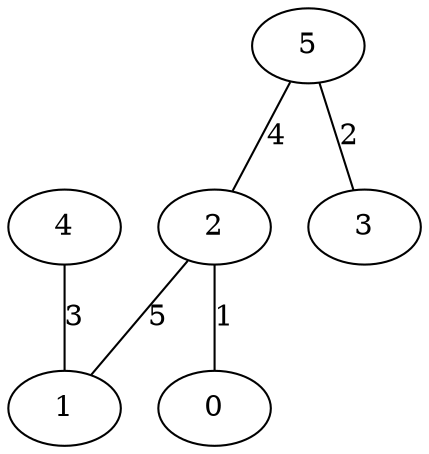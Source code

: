 graph g {
2 -- 0 [label=1];
2 -- 1 [label=5];
4 -- 1 [label=3];
5 -- 2 [label=4];
5 -- 3 [label=2];
}